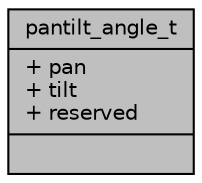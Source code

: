 digraph "pantilt_angle_t"
{
 // INTERACTIVE_SVG=YES
 // LATEX_PDF_SIZE
  bgcolor="transparent";
  edge [fontname="Helvetica",fontsize="10",labelfontname="Helvetica",labelfontsize="10"];
  node [fontname="Helvetica",fontsize="10",shape=record];
  Node1 [label="{pantilt_angle_t\n|+ pan\l+ tilt\l+ reserved\l|}",height=0.2,width=0.4,color="black", fillcolor="grey75", style="filled", fontcolor="black",tooltip="pan/tilt in degree. related mode: wall rectilinear/panorama, ceiling/desktop sub region"];
}
